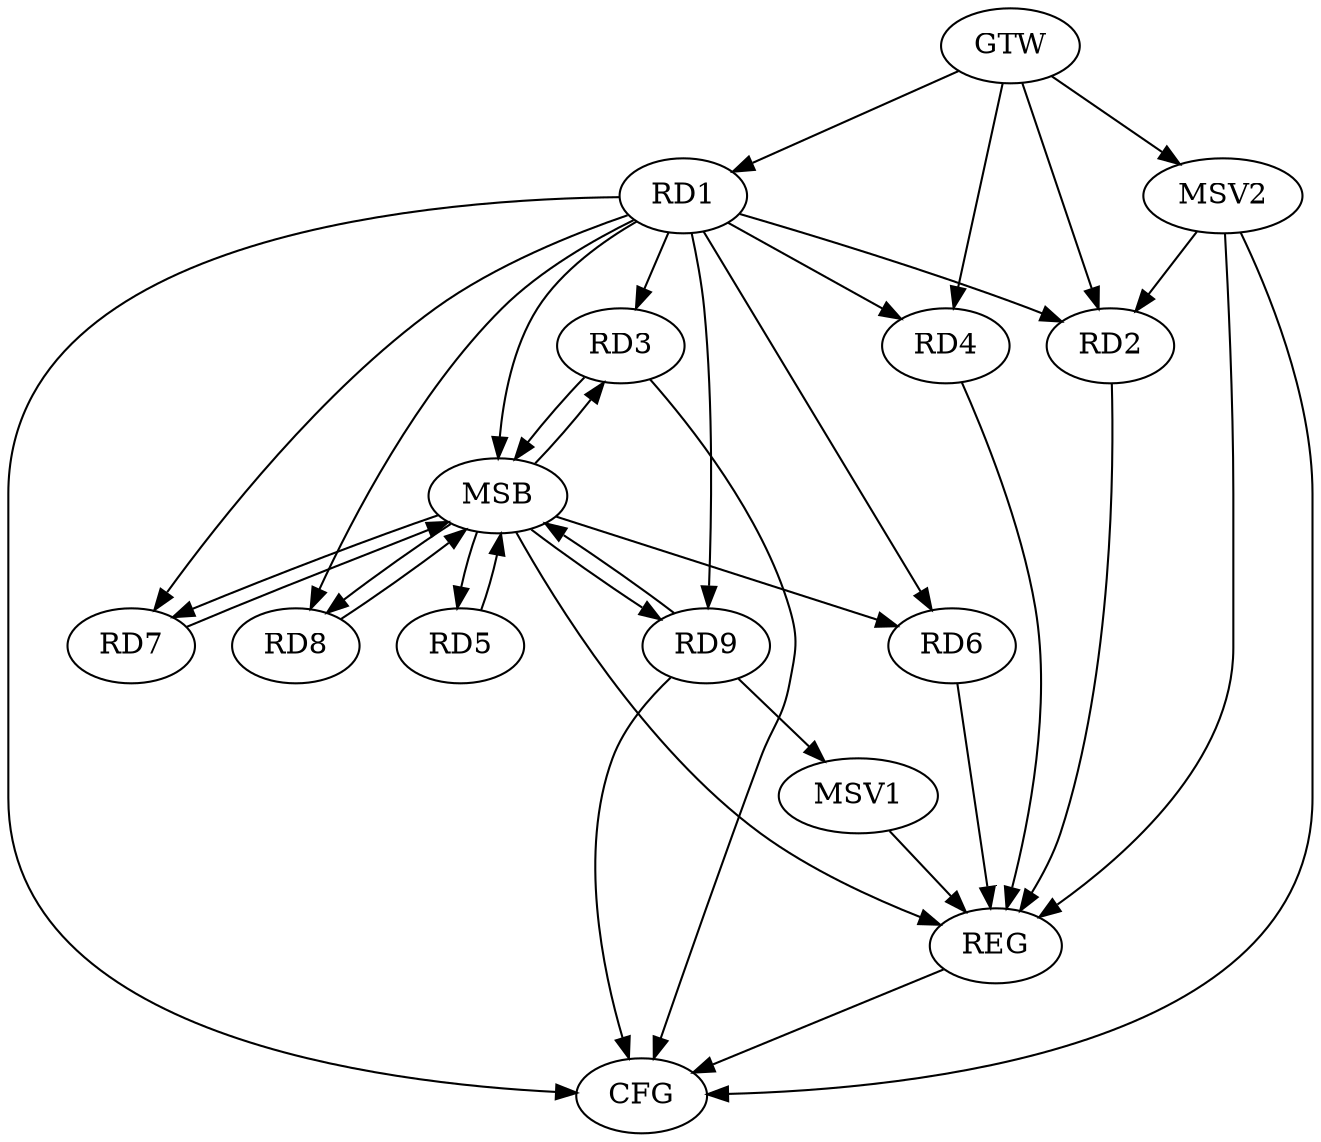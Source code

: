 strict digraph G {
  RD1 [ label="RD1" ];
  RD2 [ label="RD2" ];
  RD3 [ label="RD3" ];
  RD4 [ label="RD4" ];
  RD5 [ label="RD5" ];
  RD6 [ label="RD6" ];
  RD7 [ label="RD7" ];
  RD8 [ label="RD8" ];
  RD9 [ label="RD9" ];
  GTW [ label="GTW" ];
  REG [ label="REG" ];
  MSB [ label="MSB" ];
  CFG [ label="CFG" ];
  MSV1 [ label="MSV1" ];
  MSV2 [ label="MSV2" ];
  GTW -> RD1;
  GTW -> RD2;
  GTW -> RD4;
  RD2 -> REG;
  RD4 -> REG;
  RD6 -> REG;
  RD1 -> MSB;
  MSB -> RD3;
  MSB -> RD5;
  MSB -> RD7;
  MSB -> REG;
  RD3 -> MSB;
  MSB -> RD6;
  MSB -> RD8;
  RD5 -> MSB;
  RD7 -> MSB;
  MSB -> RD9;
  RD8 -> MSB;
  RD9 -> MSB;
  RD3 -> CFG;
  RD9 -> CFG;
  RD1 -> CFG;
  REG -> CFG;
  RD1 -> RD9;
  RD1 -> RD2;
  RD1 -> RD3;
  RD1 -> RD8;
  RD1 -> RD6;
  RD1 -> RD7;
  RD1 -> RD4;
  RD9 -> MSV1;
  MSV1 -> REG;
  MSV2 -> RD2;
  GTW -> MSV2;
  MSV2 -> REG;
  MSV2 -> CFG;
}
